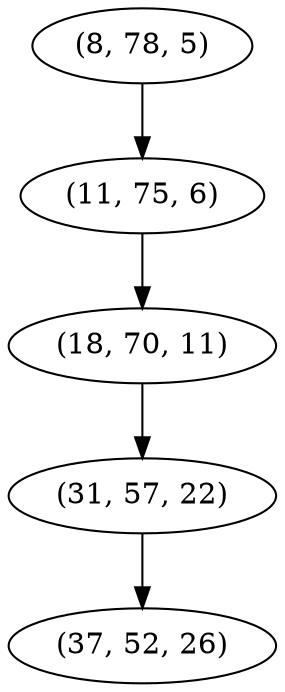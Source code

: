 digraph tree {
    "(8, 78, 5)";
    "(11, 75, 6)";
    "(18, 70, 11)";
    "(31, 57, 22)";
    "(37, 52, 26)";
    "(8, 78, 5)" -> "(11, 75, 6)";
    "(11, 75, 6)" -> "(18, 70, 11)";
    "(18, 70, 11)" -> "(31, 57, 22)";
    "(31, 57, 22)" -> "(37, 52, 26)";
}
